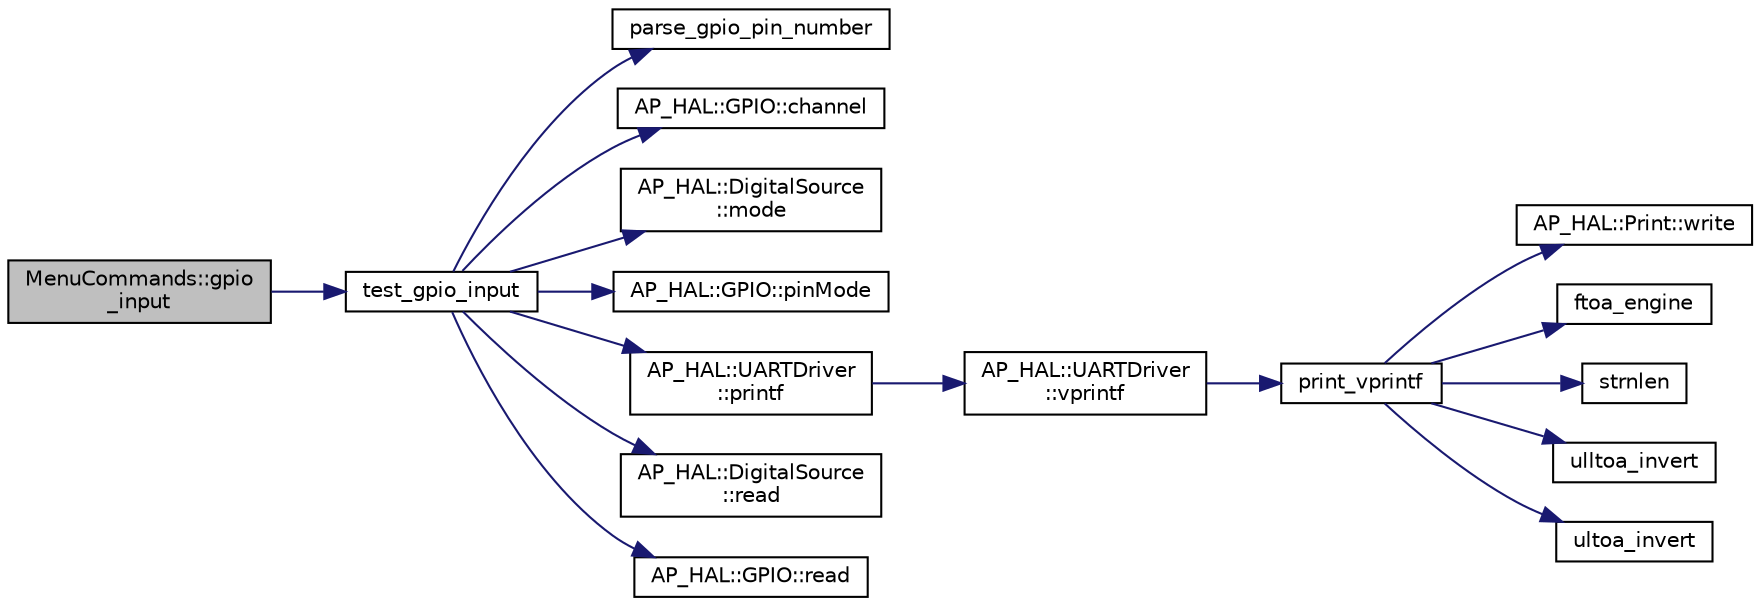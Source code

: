 digraph "MenuCommands::gpio_input"
{
 // INTERACTIVE_SVG=YES
  edge [fontname="Helvetica",fontsize="10",labelfontname="Helvetica",labelfontsize="10"];
  node [fontname="Helvetica",fontsize="10",shape=record];
  rankdir="LR";
  Node1 [label="MenuCommands::gpio\l_input",height=0.2,width=0.4,color="black", fillcolor="grey75", style="filled", fontcolor="black"];
  Node1 -> Node2 [color="midnightblue",fontsize="10",style="solid",fontname="Helvetica"];
  Node2 [label="test_gpio_input",height=0.2,width=0.4,color="black", fillcolor="white", style="filled",URL="$GPIOTest_8cpp.html#aaaf9a61ce8f7b81f01a998d6690fa243"];
  Node2 -> Node3 [color="midnightblue",fontsize="10",style="solid",fontname="Helvetica"];
  Node3 [label="parse_gpio_pin_number",height=0.2,width=0.4,color="black", fillcolor="white", style="filled",URL="$GPIOTest_8cpp.html#a1b0f4354337c3e6a8081e95d64182bfa"];
  Node2 -> Node4 [color="midnightblue",fontsize="10",style="solid",fontname="Helvetica"];
  Node4 [label="AP_HAL::GPIO::channel",height=0.2,width=0.4,color="black", fillcolor="white", style="filled",URL="$classAP__HAL_1_1GPIO.html#a4e8955091af056240f447b68b76725bb"];
  Node2 -> Node5 [color="midnightblue",fontsize="10",style="solid",fontname="Helvetica"];
  Node5 [label="AP_HAL::DigitalSource\l::mode",height=0.2,width=0.4,color="black", fillcolor="white", style="filled",URL="$classAP__HAL_1_1DigitalSource.html#af16b96dab1499f30659a1fd892df6c2d"];
  Node2 -> Node6 [color="midnightblue",fontsize="10",style="solid",fontname="Helvetica"];
  Node6 [label="AP_HAL::GPIO::pinMode",height=0.2,width=0.4,color="black", fillcolor="white", style="filled",URL="$classAP__HAL_1_1GPIO.html#a3dfc60214bd1aa4936d51ca72c045b95"];
  Node2 -> Node7 [color="midnightblue",fontsize="10",style="solid",fontname="Helvetica"];
  Node7 [label="AP_HAL::UARTDriver\l::printf",height=0.2,width=0.4,color="black", fillcolor="white", style="filled",URL="$classAP__HAL_1_1UARTDriver.html#a6ceedc792594e59fc7d80b39a435f027"];
  Node7 -> Node8 [color="midnightblue",fontsize="10",style="solid",fontname="Helvetica"];
  Node8 [label="AP_HAL::UARTDriver\l::vprintf",height=0.2,width=0.4,color="black", fillcolor="white", style="filled",URL="$classAP__HAL_1_1UARTDriver.html#aa8abfb6d6641299472c29ac1edde559f"];
  Node8 -> Node9 [color="midnightblue",fontsize="10",style="solid",fontname="Helvetica"];
  Node9 [label="print_vprintf",height=0.2,width=0.4,color="black", fillcolor="white", style="filled",URL="$print__vprintf_8cpp.html#a1534eaeab54696df96975b56d9f49212"];
  Node9 -> Node10 [color="midnightblue",fontsize="10",style="solid",fontname="Helvetica"];
  Node10 [label="AP_HAL::Print::write",height=0.2,width=0.4,color="black", fillcolor="white", style="filled",URL="$classAP__HAL_1_1Print.html#acc65391952a43334f8f5c9bef341f501"];
  Node9 -> Node11 [color="midnightblue",fontsize="10",style="solid",fontname="Helvetica"];
  Node11 [label="ftoa_engine",height=0.2,width=0.4,color="black", fillcolor="white", style="filled",URL="$ftoa__engine_8cpp.html#a1c28234da8f20b43c85890d4bb452947"];
  Node9 -> Node12 [color="midnightblue",fontsize="10",style="solid",fontname="Helvetica"];
  Node12 [label="strnlen",height=0.2,width=0.4,color="black", fillcolor="white", style="filled",URL="$replace_8cpp.html#a880bcc7b85a09e6254691bebd5344b51"];
  Node9 -> Node13 [color="midnightblue",fontsize="10",style="solid",fontname="Helvetica"];
  Node13 [label="ulltoa_invert",height=0.2,width=0.4,color="black", fillcolor="white", style="filled",URL="$utoa__invert_8cpp.html#a34926f552460b47c414ec4d83b32815c"];
  Node9 -> Node14 [color="midnightblue",fontsize="10",style="solid",fontname="Helvetica"];
  Node14 [label="ultoa_invert",height=0.2,width=0.4,color="black", fillcolor="white", style="filled",URL="$utoa__invert_8cpp.html#a5d99bba8e697c1e11da489d88fca8559"];
  Node2 -> Node15 [color="midnightblue",fontsize="10",style="solid",fontname="Helvetica"];
  Node15 [label="AP_HAL::DigitalSource\l::read",height=0.2,width=0.4,color="black", fillcolor="white", style="filled",URL="$classAP__HAL_1_1DigitalSource.html#a6d155c0e1088e7b045b075c34bc2a13e"];
  Node2 -> Node16 [color="midnightblue",fontsize="10",style="solid",fontname="Helvetica"];
  Node16 [label="AP_HAL::GPIO::read",height=0.2,width=0.4,color="black", fillcolor="white", style="filled",URL="$classAP__HAL_1_1GPIO.html#a453e2829832c783a5337849218390efc"];
}
